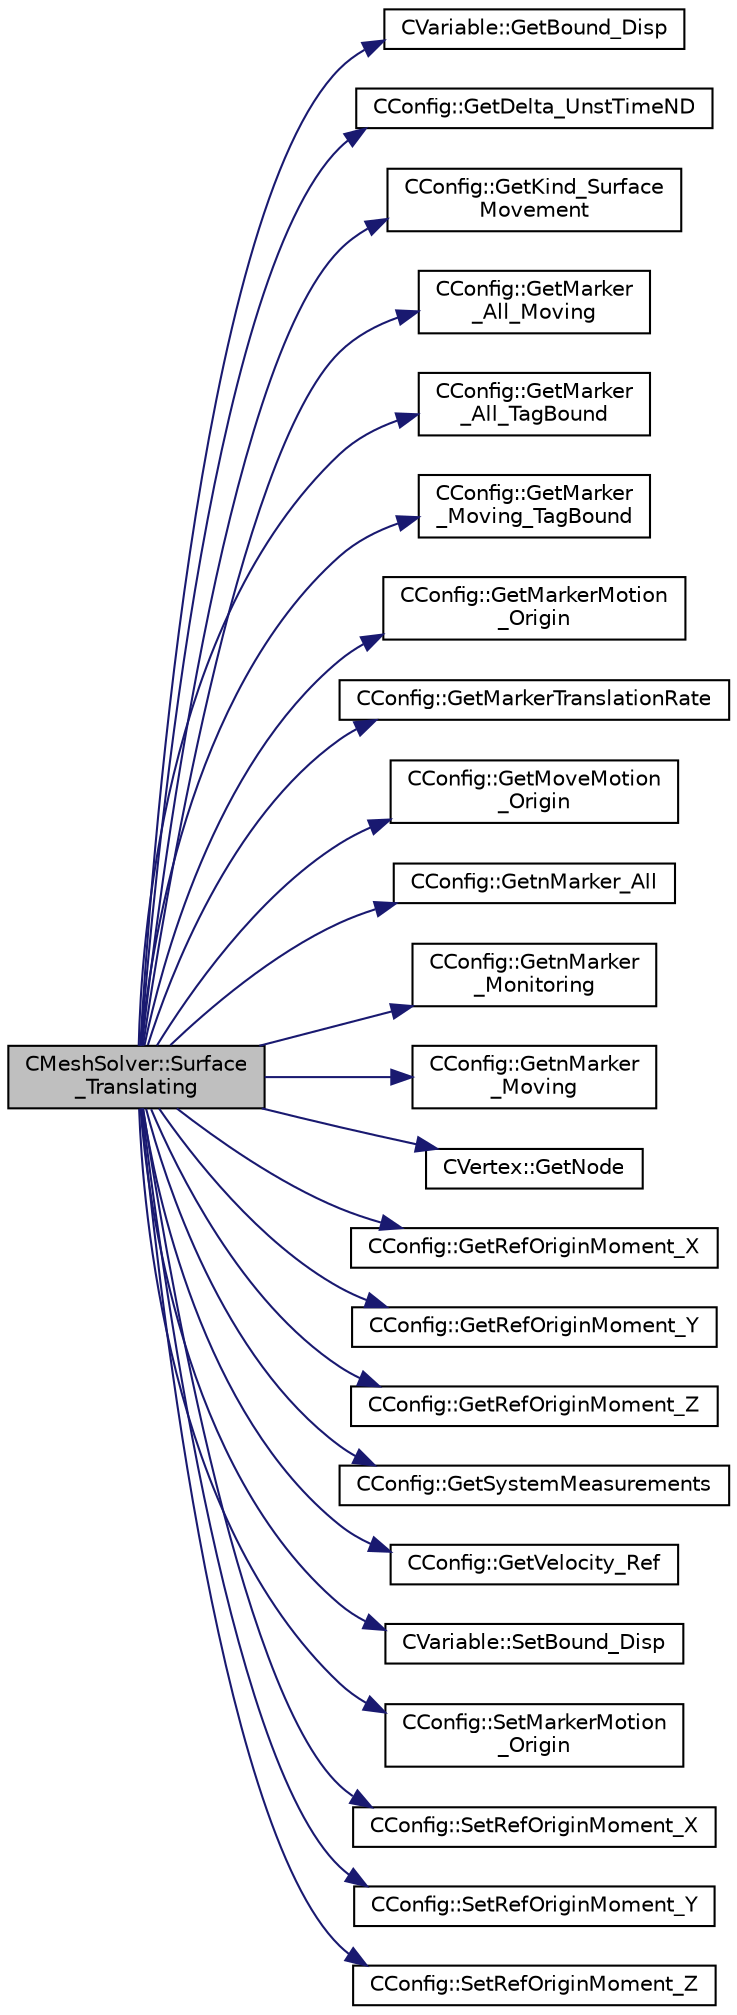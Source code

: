 digraph "CMeshSolver::Surface_Translating"
{
 // LATEX_PDF_SIZE
  edge [fontname="Helvetica",fontsize="10",labelfontname="Helvetica",labelfontsize="10"];
  node [fontname="Helvetica",fontsize="10",shape=record];
  rankdir="LR";
  Node1 [label="CMeshSolver::Surface\l_Translating",height=0.2,width=0.4,color="black", fillcolor="grey75", style="filled", fontcolor="black",tooltip="Translating definition for deforming mesh."];
  Node1 -> Node2 [color="midnightblue",fontsize="10",style="solid",fontname="Helvetica"];
  Node2 [label="CVariable::GetBound_Disp",height=0.2,width=0.4,color="black", fillcolor="white", style="filled",URL="$classCVariable.html#a7e382eae45700e5c1e8973292c08f128",tooltip="A virtual member. Get the value of the displacement imposed at the boundary."];
  Node1 -> Node3 [color="midnightblue",fontsize="10",style="solid",fontname="Helvetica"];
  Node3 [label="CConfig::GetDelta_UnstTimeND",height=0.2,width=0.4,color="black", fillcolor="white", style="filled",URL="$classCConfig.html#a0acfef8e480970316e9e672eacd59e9b",tooltip="If we are prforming an unsteady simulation, there is only one value of the time step for the complete..."];
  Node1 -> Node4 [color="midnightblue",fontsize="10",style="solid",fontname="Helvetica"];
  Node4 [label="CConfig::GetKind_Surface\lMovement",height=0.2,width=0.4,color="black", fillcolor="white", style="filled",URL="$classCConfig.html#af6d2475154c130e1671accace67efb33",tooltip="Get the type of surface motion."];
  Node1 -> Node5 [color="midnightblue",fontsize="10",style="solid",fontname="Helvetica"];
  Node5 [label="CConfig::GetMarker\l_All_Moving",height=0.2,width=0.4,color="black", fillcolor="white", style="filled",URL="$classCConfig.html#aa92e30407f9aaad234c7a557019cd3c5",tooltip="Get the motion information for a marker val_marker."];
  Node1 -> Node6 [color="midnightblue",fontsize="10",style="solid",fontname="Helvetica"];
  Node6 [label="CConfig::GetMarker\l_All_TagBound",height=0.2,width=0.4,color="black", fillcolor="white", style="filled",URL="$classCConfig.html#ab8c9c1f45950a29355be4ff357049440",tooltip="Get the index of the surface defined in the geometry file."];
  Node1 -> Node7 [color="midnightblue",fontsize="10",style="solid",fontname="Helvetica"];
  Node7 [label="CConfig::GetMarker\l_Moving_TagBound",height=0.2,width=0.4,color="black", fillcolor="white", style="filled",URL="$classCConfig.html#ae0c6575b622cc298c1e749f776992470",tooltip="Get the name of the surface defined in the geometry file."];
  Node1 -> Node8 [color="midnightblue",fontsize="10",style="solid",fontname="Helvetica"];
  Node8 [label="CConfig::GetMarkerMotion\l_Origin",height=0.2,width=0.4,color="black", fillcolor="white", style="filled",URL="$classCConfig.html#a1ff1fbe583af02e48a26da1ff1dd9c67",tooltip="Get the mesh motion origin."];
  Node1 -> Node9 [color="midnightblue",fontsize="10",style="solid",fontname="Helvetica"];
  Node9 [label="CConfig::GetMarkerTranslationRate",height=0.2,width=0.4,color="black", fillcolor="white", style="filled",URL="$classCConfig.html#a60902eace8f4d66aea0c77d0e8feb64e",tooltip="Get the translational velocity of the marker."];
  Node1 -> Node10 [color="midnightblue",fontsize="10",style="solid",fontname="Helvetica"];
  Node10 [label="CConfig::GetMoveMotion\l_Origin",height=0.2,width=0.4,color="black", fillcolor="white", style="filled",URL="$classCConfig.html#aa795e49af7807741d81a62470fd7997d",tooltip="Get if we should update the motion origin."];
  Node1 -> Node11 [color="midnightblue",fontsize="10",style="solid",fontname="Helvetica"];
  Node11 [label="CConfig::GetnMarker_All",height=0.2,width=0.4,color="black", fillcolor="white", style="filled",URL="$classCConfig.html#a459dee039e618d21a5d78db61c221240",tooltip="Get the total number of boundary markers of the local process including send/receive domains."];
  Node1 -> Node12 [color="midnightblue",fontsize="10",style="solid",fontname="Helvetica"];
  Node12 [label="CConfig::GetnMarker\l_Monitoring",height=0.2,width=0.4,color="black", fillcolor="white", style="filled",URL="$classCConfig.html#a6e65810e59b8015104b84c4fd5b1d7f9",tooltip="Get the total number of monitoring markers."];
  Node1 -> Node13 [color="midnightblue",fontsize="10",style="solid",fontname="Helvetica"];
  Node13 [label="CConfig::GetnMarker\l_Moving",height=0.2,width=0.4,color="black", fillcolor="white", style="filled",URL="$classCConfig.html#a8c20a13058f536cf7bf135bd82fc95a3",tooltip="Get the total number of moving markers."];
  Node1 -> Node14 [color="midnightblue",fontsize="10",style="solid",fontname="Helvetica"];
  Node14 [label="CVertex::GetNode",height=0.2,width=0.4,color="black", fillcolor="white", style="filled",URL="$classCVertex.html#ad568da06e7191358d3a09a1bee71cdb5",tooltip="Get the node of the vertex."];
  Node1 -> Node15 [color="midnightblue",fontsize="10",style="solid",fontname="Helvetica"];
  Node15 [label="CConfig::GetRefOriginMoment_X",height=0.2,width=0.4,color="black", fillcolor="white", style="filled",URL="$classCConfig.html#ae2bc0ddfc474009ae0442d0cdf715e82",tooltip="Get reference origin x-coordinate for moment computation."];
  Node1 -> Node16 [color="midnightblue",fontsize="10",style="solid",fontname="Helvetica"];
  Node16 [label="CConfig::GetRefOriginMoment_Y",height=0.2,width=0.4,color="black", fillcolor="white", style="filled",URL="$classCConfig.html#afedf678c54b1fd2a8ca8fb4a2c15f6ef",tooltip="Get reference origin y-coordinate for moment computation."];
  Node1 -> Node17 [color="midnightblue",fontsize="10",style="solid",fontname="Helvetica"];
  Node17 [label="CConfig::GetRefOriginMoment_Z",height=0.2,width=0.4,color="black", fillcolor="white", style="filled",URL="$classCConfig.html#aae292489e72b3419177723578bb5970a",tooltip="Get reference origin z-coordinate for moment computation."];
  Node1 -> Node18 [color="midnightblue",fontsize="10",style="solid",fontname="Helvetica"];
  Node18 [label="CConfig::GetSystemMeasurements",height=0.2,width=0.4,color="black", fillcolor="white", style="filled",URL="$classCConfig.html#ab05a2ea2f4079504565628130bee2ae3",tooltip="Governing equations of the flow (it can be different from the run time equation)."];
  Node1 -> Node19 [color="midnightblue",fontsize="10",style="solid",fontname="Helvetica"];
  Node19 [label="CConfig::GetVelocity_Ref",height=0.2,width=0.4,color="black", fillcolor="white", style="filled",URL="$classCConfig.html#afad4537005c210e8a7fc015a51b8ae4c",tooltip="Get the value of the reference velocity for non-dimensionalization."];
  Node1 -> Node20 [color="midnightblue",fontsize="10",style="solid",fontname="Helvetica"];
  Node20 [label="CVariable::SetBound_Disp",height=0.2,width=0.4,color="black", fillcolor="white", style="filled",URL="$classCVariable.html#a840431a0403b4bddd0a99dbfdf365795",tooltip="A virtual member. Set the boundary displacement."];
  Node1 -> Node21 [color="midnightblue",fontsize="10",style="solid",fontname="Helvetica"];
  Node21 [label="CConfig::SetMarkerMotion\l_Origin",height=0.2,width=0.4,color="black", fillcolor="white", style="filled",URL="$classCConfig.html#a87ac399493e8df909571a644bc105783",tooltip="Set the mesh motion origin."];
  Node1 -> Node22 [color="midnightblue",fontsize="10",style="solid",fontname="Helvetica"];
  Node22 [label="CConfig::SetRefOriginMoment_X",height=0.2,width=0.4,color="black", fillcolor="white", style="filled",URL="$classCConfig.html#a6ca8f557014e78ee9086efefa37513f1",tooltip="Set reference origin x-coordinate for moment computation."];
  Node1 -> Node23 [color="midnightblue",fontsize="10",style="solid",fontname="Helvetica"];
  Node23 [label="CConfig::SetRefOriginMoment_Y",height=0.2,width=0.4,color="black", fillcolor="white", style="filled",URL="$classCConfig.html#a6adc72e34adb72c23b38cd1cf557ea19",tooltip="Set reference origin y-coordinate for moment computation."];
  Node1 -> Node24 [color="midnightblue",fontsize="10",style="solid",fontname="Helvetica"];
  Node24 [label="CConfig::SetRefOriginMoment_Z",height=0.2,width=0.4,color="black", fillcolor="white", style="filled",URL="$classCConfig.html#a009fb5f6b1c3a184a5c03ae95996e6e7",tooltip="Set reference origin z-coordinate for moment computation."];
}
